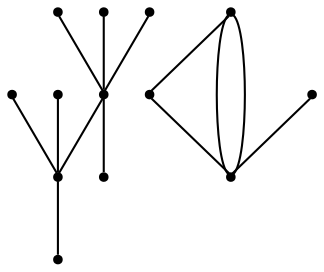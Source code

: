 graph {
  node [shape=point,comment="{\"directed\":false,\"doi\":\"10.1007/978-3-031-49272-3_4\",\"figure\":\"9\"}"]

  v0 [pos="1130.0384189342483,366.06940937493937"]
  v1 [pos="1019.1759233656422,497.6190387478837"]
  v2 [pos="1122.8497483135002,669.5900262923114"]
  v3 [pos="992.8581557111914,783.2735322911271"]
  v4 [pos="884.1564899585867,227.57925286047282"]
  v5 [pos="914.1581413126345,437.61011265605225"]
  v6 [pos="885.398308167809,799.4634537237437"]
  v7 [pos="749.1360232397434,497.6190387478837"]
  v8 [pos="854.1485433511866,437.61011265605237"]
  v9 [pos="805.3949855601156,437.61011265605237"]
  v10 [pos="613.7352977830667,408.1724698186546"]
  v11 [pos="738.9135492106286,762.5205619283724"]
  v12 [pos="634.8261133998542,665.6603102404367"]

  v10 -- v7 [id="-2",pos="613.7352977830667,408.1724698186546 749.1360232397434,497.6190387478837 749.1360232397434,497.6190387478837 749.1360232397434,497.6190387478837"]
  v0 -- v1 [id="-5",pos="1130.0384189342483,366.06940937493937 1019.1759233656422,497.6190387478837 1019.1759233656422,497.6190387478837 1019.1759233656422,497.6190387478837"]
  v12 -- v7 [id="-8",pos="634.8261133998542,665.6603102404367 749.1360232397434,497.6190387478837 749.1360232397434,497.6190387478837 749.1360232397434,497.6190387478837"]
  v2 -- v1 [id="-9",pos="1122.8497483135002,669.5900262923114 1019.1759233656422,497.6190387478837 1019.1759233656422,497.6190387478837 1019.1759233656422,497.6190387478837"]
  v1 -- v3 [id="-14",pos="1019.1759233656422,497.6190387478837 992.8581557111914,783.2735322911271 992.8581557111914,783.2735322911271 992.8581557111914,783.2735322911271"]
  v4 -- v5 [id="-21",pos="884.1564899585867,227.57925286047282 952.3600437332728,396.07492161688833 952.3600437332728,396.07492161688833 952.3600437332728,396.07492161688833 952.218368738642,396.85838490936646 952.218368738642,396.85838490936646 952.218368738642,396.85838490936646 914.1581413126345,437.61011265605225 914.1581413126345,437.61011265605225 914.1581413126345,437.61011265605225"]
  v5 -- v8 [id="-24",pos="914.1581413126345,437.61011265605225 922.0218824727677,497.5273453733399 922.0218824727677,497.5273453733399 922.0218824727677,497.5273453733399 921.8343602289766,498.1148951519698 921.8343602289766,498.1148951519698 921.8343602289766,498.1148951519698 921.2717934976033,498.36498533371764 921.2717934976033,498.36498533371764 921.2717934976033,498.36498533371764 847.0349229604267,498.3733153143454 847.0349229604267,498.3733153143454 847.0349229604267,498.3733153143454 846.4765530646214,498.1232887202359 846.4765530646214,498.1232887202359 846.4765530646214,498.1232887202359 846.2931640679806,497.5356753539677 846.2931640679806,497.5356753539677 846.2931640679806,497.5356753539677 854.1485433511866,437.61011265605237 854.1485433511866,437.61011265605237 854.1485433511866,437.61011265605237"]
  v6 -- v7 [id="-30",pos="885.398308167809,799.4634537237437 749.1360232397434,497.6190387478837 749.1360232397434,497.6190387478837 749.1360232397434,497.6190387478837"]
  v4 -- v8 [id="-45",pos="884.1564899585867,227.57925286047282 812.2085640019682,384.7940930424727 812.2085640019682,384.7940930424727 812.2085640019682,384.7940930424727 812.3043917474389,385.56502957019006 812.3043917474389,385.56502957019006 812.3043917474389,385.56502957019006 854.1485433511866,437.61011265605237 854.1485433511866,437.61011265605237 854.1485433511866,437.61011265605237"]
  v8 -- v4 [id="-54",pos="854.1485433511866,437.61011265605237 884.1564899585867,227.57925286047282 884.1564899585867,227.57925286047282 884.1564899585867,227.57925286047282"]
  v9 -- v8 [id="-59",pos="805.3949855601156,437.61011265605237 854.1485433511866,437.61011265605237 854.1485433511866,437.61011265605237 854.1485433511866,437.61011265605237"]
  v7 -- v11 [id="-65",pos="749.1360232397434,497.6190387478837 738.9135492106286,762.5205619283724 738.9135492106286,762.5205619283724 738.9135492106286,762.5205619283724"]
  v7 -- v1 [id="-69",pos="749.1360232397434,497.6190387478837 1019.1759233656422,497.6190387478837 1019.1759233656422,497.6190387478837 1019.1759233656422,497.6190387478837"]
}